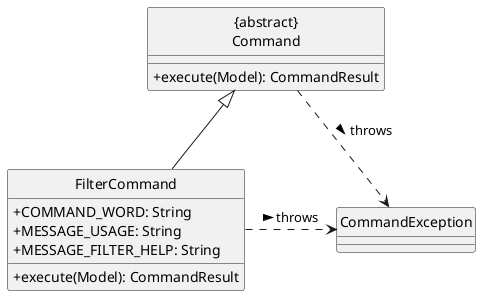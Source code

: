 @startuml
hide circle
skinparam classAttributeIconSize 0

Class "{abstract}\nCommand" as Command {
  +execute(Model): CommandResult
}
Class FilterCommand {
  +COMMAND_WORD: String
  +MESSAGE_USAGE: String
  +MESSAGE_FILTER_HELP: String
  +execute(Model): CommandResult
}
Class CommandException

FilterCommand -up-|> Command
Command ..> CommandException: throws >
FilterCommand .right.> CommandException: throws >
@enduml
